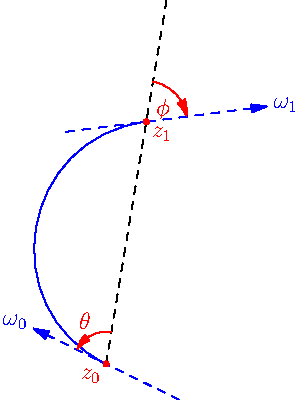 size(200);
pair z0=(0,0);
pair z1=(0.5,3);
pair z2=(2,1);

path g=z0..z1..z2;

pair d0=dir(g,0);
pair d1=dir(g,1);
draw(Label("$\omega_0$",1),z0-d0..z0+d0,blue+dashed,Arrow);
draw(Label("$\omega_1$",1),z1-d1..z1+1.5d1,blue+dashed,Arrow);
draw(z0--interp(z0,z1,1.5),dashed);
draw(subpath(g,0,1),blue);
draw("$\theta$",arc(z0,0.4,degrees(z1-z0),degrees(d0)),red,Arrow,EndPenMargin);
draw("$\phi$",arc(z1,0.5,degrees(z1-z0),degrees(d1)),red,Arrow,EndPenMargin);

dot("$z_0$",z0,SW,red);
dot("$z_1$",z1,SE,red);

